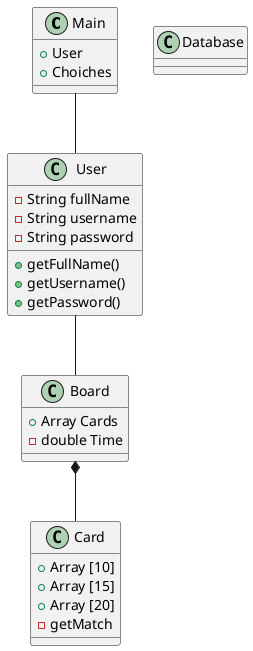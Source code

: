@startuml
'https://plantuml.com/use-case-diagram

class Main
class User
class Board
class Card
class Database
Main-- User
User-- Board
Board*--Card

Main : + User
Main : + Choiches

User : - String fullName
User : - String username
User : - String password
User : + getFullName()
User : + getUsername()
User : + getPassword()

Board : + Array Cards
Board : - double Time

Card : + Array [10]
Card : + Array [15]
Card : + Array [20]
Card : - getMatch

@enduml